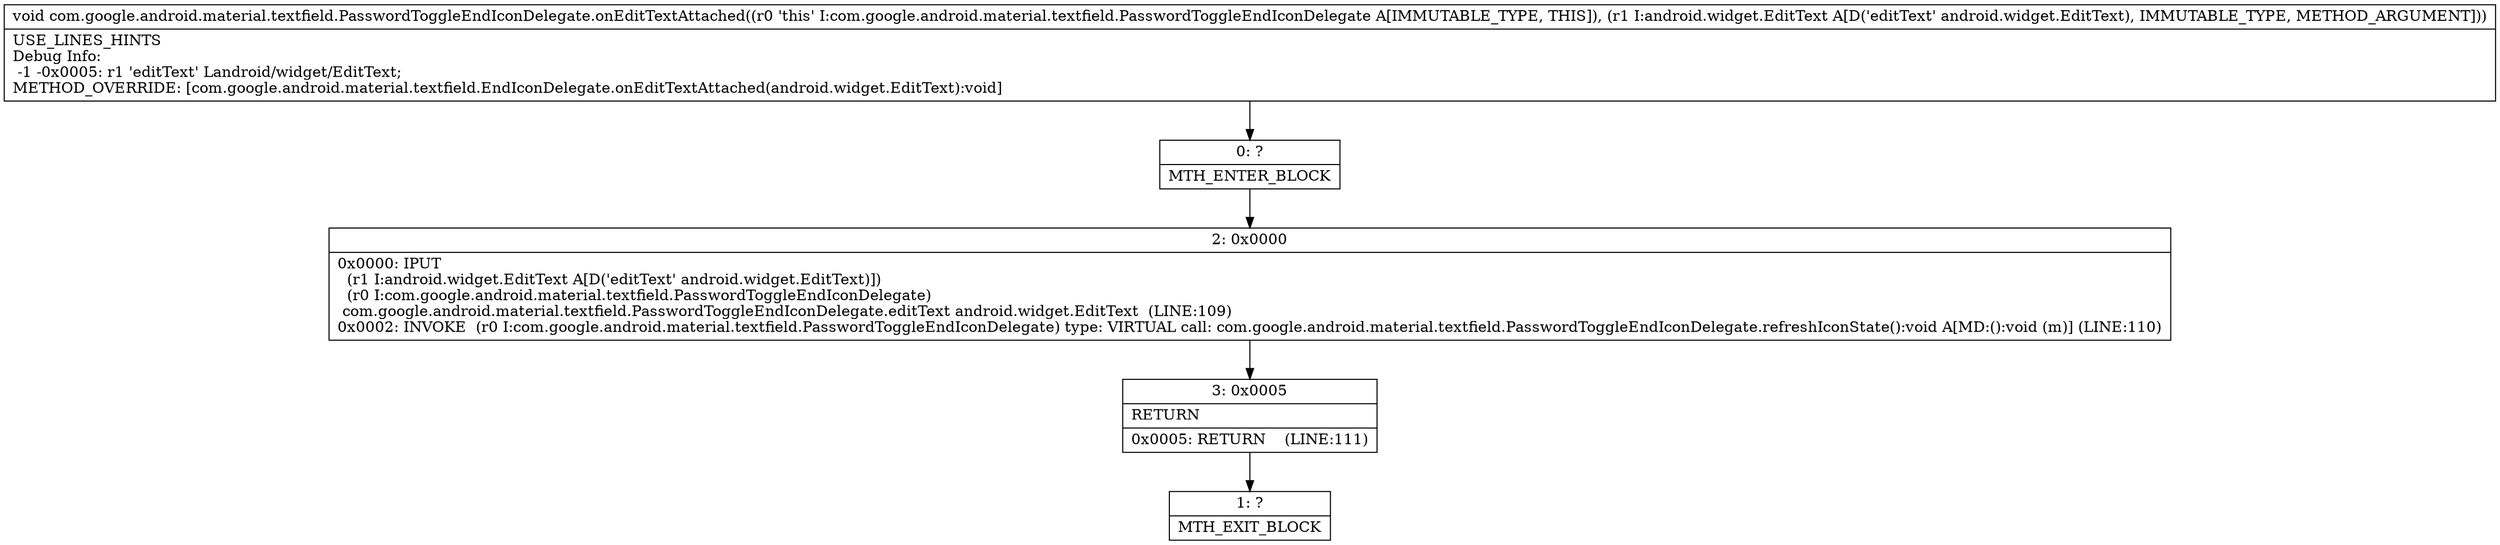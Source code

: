 digraph "CFG forcom.google.android.material.textfield.PasswordToggleEndIconDelegate.onEditTextAttached(Landroid\/widget\/EditText;)V" {
Node_0 [shape=record,label="{0\:\ ?|MTH_ENTER_BLOCK\l}"];
Node_2 [shape=record,label="{2\:\ 0x0000|0x0000: IPUT  \l  (r1 I:android.widget.EditText A[D('editText' android.widget.EditText)])\l  (r0 I:com.google.android.material.textfield.PasswordToggleEndIconDelegate)\l com.google.android.material.textfield.PasswordToggleEndIconDelegate.editText android.widget.EditText  (LINE:109)\l0x0002: INVOKE  (r0 I:com.google.android.material.textfield.PasswordToggleEndIconDelegate) type: VIRTUAL call: com.google.android.material.textfield.PasswordToggleEndIconDelegate.refreshIconState():void A[MD:():void (m)] (LINE:110)\l}"];
Node_3 [shape=record,label="{3\:\ 0x0005|RETURN\l|0x0005: RETURN    (LINE:111)\l}"];
Node_1 [shape=record,label="{1\:\ ?|MTH_EXIT_BLOCK\l}"];
MethodNode[shape=record,label="{void com.google.android.material.textfield.PasswordToggleEndIconDelegate.onEditTextAttached((r0 'this' I:com.google.android.material.textfield.PasswordToggleEndIconDelegate A[IMMUTABLE_TYPE, THIS]), (r1 I:android.widget.EditText A[D('editText' android.widget.EditText), IMMUTABLE_TYPE, METHOD_ARGUMENT]))  | USE_LINES_HINTS\lDebug Info:\l  \-1 \-0x0005: r1 'editText' Landroid\/widget\/EditText;\lMETHOD_OVERRIDE: [com.google.android.material.textfield.EndIconDelegate.onEditTextAttached(android.widget.EditText):void]\l}"];
MethodNode -> Node_0;Node_0 -> Node_2;
Node_2 -> Node_3;
Node_3 -> Node_1;
}

